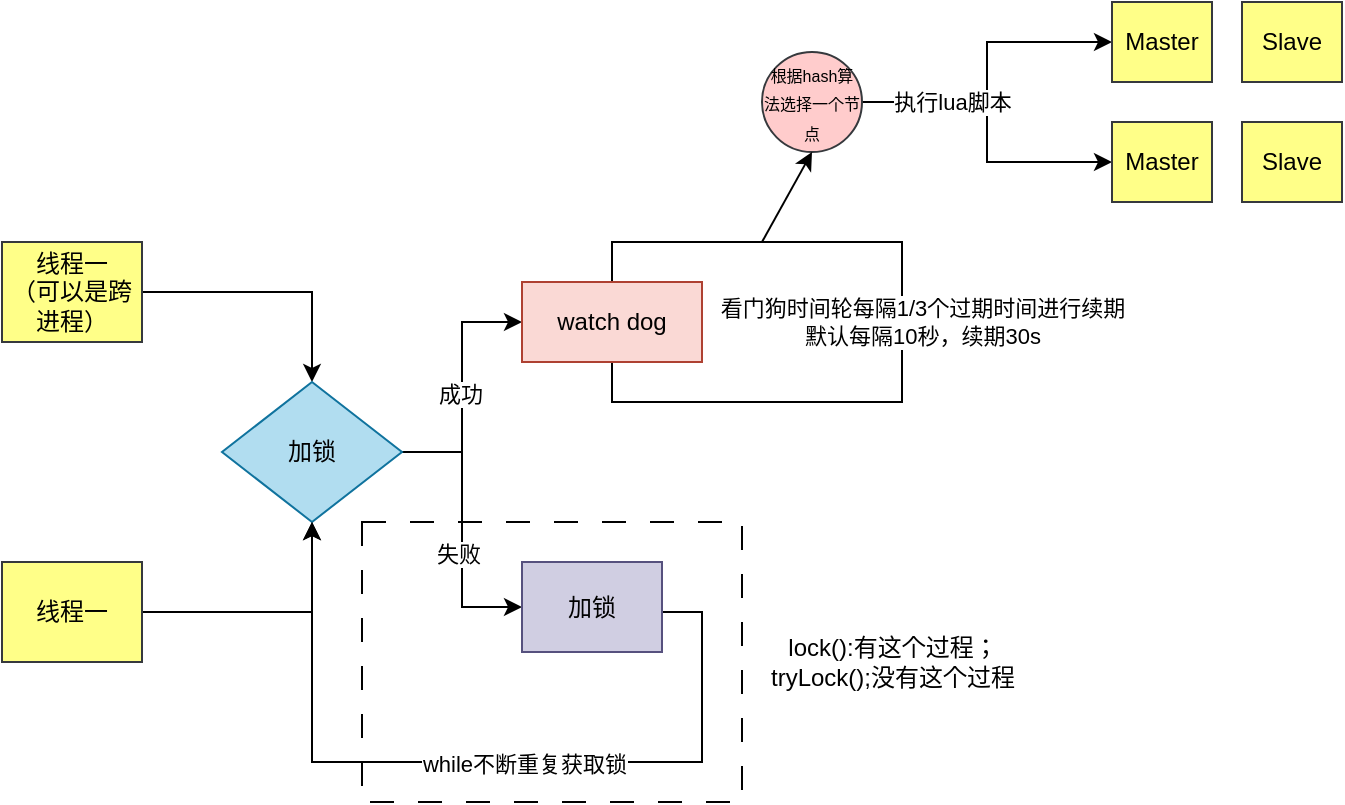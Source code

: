 <mxfile version="22.1.5" type="github">
  <diagram name="第 1 页" id="iQ_usFgtPqKP_RYvm1IJ">
    <mxGraphModel dx="1221" dy="630" grid="1" gridSize="10" guides="1" tooltips="1" connect="1" arrows="1" fold="1" page="1" pageScale="1" pageWidth="827" pageHeight="1169" math="0" shadow="0">
      <root>
        <mxCell id="0" />
        <mxCell id="1" parent="0" />
        <mxCell id="o1KPP4Mogv6wumGw7es5-2" value="" style="rounded=0;whiteSpace=wrap;html=1;dashed=1;dashPattern=12 12;" vertex="1" parent="1">
          <mxGeometry x="380" y="260" width="190" height="140" as="geometry" />
        </mxCell>
        <mxCell id="Ut30w5_9yVYEiOyrPQ8h-3" style="edgeStyle=orthogonalEdgeStyle;rounded=0;orthogonalLoop=1;jettySize=auto;html=1;entryX=0.5;entryY=0;entryDx=0;entryDy=0;" parent="1" source="Ut30w5_9yVYEiOyrPQ8h-1" target="Ut30w5_9yVYEiOyrPQ8h-2" edge="1">
          <mxGeometry relative="1" as="geometry" />
        </mxCell>
        <mxCell id="Ut30w5_9yVYEiOyrPQ8h-1" value="线程一&lt;br&gt;（可以是跨进程）" style="rounded=0;whiteSpace=wrap;html=1;fillColor=#ffff88;strokeColor=#36393d;" parent="1" vertex="1">
          <mxGeometry x="200" y="120" width="70" height="50" as="geometry" />
        </mxCell>
        <mxCell id="Ut30w5_9yVYEiOyrPQ8h-9" style="edgeStyle=orthogonalEdgeStyle;rounded=0;orthogonalLoop=1;jettySize=auto;html=1;entryX=0;entryY=0.5;entryDx=0;entryDy=0;" parent="1" source="Ut30w5_9yVYEiOyrPQ8h-2" target="Ut30w5_9yVYEiOyrPQ8h-13" edge="1">
          <mxGeometry relative="1" as="geometry">
            <mxPoint x="470" y="155" as="targetPoint" />
          </mxGeometry>
        </mxCell>
        <mxCell id="Ut30w5_9yVYEiOyrPQ8h-10" value="成功" style="edgeLabel;html=1;align=center;verticalAlign=middle;resizable=0;points=[];" parent="Ut30w5_9yVYEiOyrPQ8h-9" vertex="1" connectable="0">
          <mxGeometry x="-0.052" y="1" relative="1" as="geometry">
            <mxPoint as="offset" />
          </mxGeometry>
        </mxCell>
        <mxCell id="Ut30w5_9yVYEiOyrPQ8h-16" style="edgeStyle=orthogonalEdgeStyle;rounded=0;orthogonalLoop=1;jettySize=auto;html=1;entryX=0;entryY=0.5;entryDx=0;entryDy=0;" parent="1" source="Ut30w5_9yVYEiOyrPQ8h-2" target="Ut30w5_9yVYEiOyrPQ8h-17" edge="1">
          <mxGeometry relative="1" as="geometry">
            <mxPoint x="430" y="310" as="targetPoint" />
          </mxGeometry>
        </mxCell>
        <mxCell id="Ut30w5_9yVYEiOyrPQ8h-18" value="失败" style="edgeLabel;html=1;align=center;verticalAlign=middle;resizable=0;points=[];" parent="Ut30w5_9yVYEiOyrPQ8h-16" vertex="1" connectable="0">
          <mxGeometry x="0.172" y="-2" relative="1" as="geometry">
            <mxPoint as="offset" />
          </mxGeometry>
        </mxCell>
        <mxCell id="Ut30w5_9yVYEiOyrPQ8h-2" value="加锁" style="rhombus;whiteSpace=wrap;html=1;fillColor=#b1ddf0;strokeColor=#10739e;" parent="1" vertex="1">
          <mxGeometry x="310" y="190" width="90" height="70" as="geometry" />
        </mxCell>
        <mxCell id="Ut30w5_9yVYEiOyrPQ8h-5" style="edgeStyle=orthogonalEdgeStyle;rounded=0;orthogonalLoop=1;jettySize=auto;html=1;entryX=0.5;entryY=1;entryDx=0;entryDy=0;" parent="1" source="Ut30w5_9yVYEiOyrPQ8h-4" target="Ut30w5_9yVYEiOyrPQ8h-2" edge="1">
          <mxGeometry relative="1" as="geometry" />
        </mxCell>
        <mxCell id="Ut30w5_9yVYEiOyrPQ8h-4" value="线程一" style="rounded=0;whiteSpace=wrap;html=1;fillColor=#ffff88;strokeColor=#36393d;" parent="1" vertex="1">
          <mxGeometry x="200" y="280" width="70" height="50" as="geometry" />
        </mxCell>
        <mxCell id="Ut30w5_9yVYEiOyrPQ8h-21" style="edgeStyle=orthogonalEdgeStyle;rounded=0;orthogonalLoop=1;jettySize=auto;html=1;entryX=0.5;entryY=0;entryDx=0;entryDy=0;" parent="1" source="Ut30w5_9yVYEiOyrPQ8h-13" target="Ut30w5_9yVYEiOyrPQ8h-13" edge="1">
          <mxGeometry relative="1" as="geometry">
            <mxPoint x="570" y="90" as="targetPoint" />
            <Array as="points">
              <mxPoint x="505" y="120" />
              <mxPoint x="650" y="120" />
              <mxPoint x="650" y="200" />
              <mxPoint x="505" y="200" />
            </Array>
          </mxGeometry>
        </mxCell>
        <mxCell id="Ut30w5_9yVYEiOyrPQ8h-23" value="看门狗时间轮每隔1/3个过期时间进行续期&lt;br&gt;默认每隔10秒，续期30s" style="edgeLabel;html=1;align=center;verticalAlign=middle;resizable=0;points=[];" parent="Ut30w5_9yVYEiOyrPQ8h-21" vertex="1" connectable="0">
          <mxGeometry x="-0.126" y="4" relative="1" as="geometry">
            <mxPoint x="6" y="8" as="offset" />
          </mxGeometry>
        </mxCell>
        <mxCell id="Ut30w5_9yVYEiOyrPQ8h-13" value="watch dog" style="rounded=0;whiteSpace=wrap;html=1;fillColor=#fad9d5;strokeColor=#ae4132;" parent="1" vertex="1">
          <mxGeometry x="460" y="140" width="90" height="40" as="geometry" />
        </mxCell>
        <mxCell id="Ut30w5_9yVYEiOyrPQ8h-20" style="edgeStyle=orthogonalEdgeStyle;rounded=0;orthogonalLoop=1;jettySize=auto;html=1;entryX=0.5;entryY=1;entryDx=0;entryDy=0;" parent="1" source="Ut30w5_9yVYEiOyrPQ8h-17" target="Ut30w5_9yVYEiOyrPQ8h-2" edge="1">
          <mxGeometry relative="1" as="geometry">
            <Array as="points">
              <mxPoint x="550" y="305" />
              <mxPoint x="550" y="380" />
              <mxPoint x="355" y="380" />
            </Array>
          </mxGeometry>
        </mxCell>
        <mxCell id="o1KPP4Mogv6wumGw7es5-1" value="while不断重复获取锁" style="edgeLabel;html=1;align=center;verticalAlign=middle;resizable=0;points=[];" vertex="1" connectable="0" parent="Ut30w5_9yVYEiOyrPQ8h-20">
          <mxGeometry x="0.008" y="1" relative="1" as="geometry">
            <mxPoint x="22" as="offset" />
          </mxGeometry>
        </mxCell>
        <mxCell id="Ut30w5_9yVYEiOyrPQ8h-17" value="加锁" style="rounded=0;whiteSpace=wrap;html=1;fillColor=#d0cee2;strokeColor=#56517e;" parent="1" vertex="1">
          <mxGeometry x="460" y="280" width="70" height="45" as="geometry" />
        </mxCell>
        <mxCell id="o1KPP4Mogv6wumGw7es5-5" value="lock():有这个过程；&lt;br&gt;tryLock();没有这个过程" style="text;html=1;align=center;verticalAlign=middle;resizable=0;points=[];autosize=1;strokeColor=none;fillColor=none;" vertex="1" parent="1">
          <mxGeometry x="570" y="310" width="150" height="40" as="geometry" />
        </mxCell>
        <mxCell id="o1KPP4Mogv6wumGw7es5-21" style="edgeStyle=orthogonalEdgeStyle;rounded=0;orthogonalLoop=1;jettySize=auto;html=1;entryX=0;entryY=0.5;entryDx=0;entryDy=0;" edge="1" parent="1" source="o1KPP4Mogv6wumGw7es5-7" target="o1KPP4Mogv6wumGw7es5-17">
          <mxGeometry relative="1" as="geometry" />
        </mxCell>
        <mxCell id="o1KPP4Mogv6wumGw7es5-22" style="edgeStyle=orthogonalEdgeStyle;rounded=0;orthogonalLoop=1;jettySize=auto;html=1;entryX=0;entryY=0.5;entryDx=0;entryDy=0;" edge="1" parent="1" source="o1KPP4Mogv6wumGw7es5-7" target="o1KPP4Mogv6wumGw7es5-12">
          <mxGeometry relative="1" as="geometry" />
        </mxCell>
        <mxCell id="o1KPP4Mogv6wumGw7es5-23" value="执行lua脚本" style="edgeLabel;html=1;align=center;verticalAlign=middle;resizable=0;points=[];" vertex="1" connectable="0" parent="o1KPP4Mogv6wumGw7es5-22">
          <mxGeometry x="-0.707" y="1" relative="1" as="geometry">
            <mxPoint x="22" y="1" as="offset" />
          </mxGeometry>
        </mxCell>
        <mxCell id="o1KPP4Mogv6wumGw7es5-7" value="&lt;font style=&quot;font-size: 8px;&quot;&gt;根据hash算法选择一个节点&lt;/font&gt;" style="ellipse;whiteSpace=wrap;html=1;aspect=fixed;fillColor=#ffcccc;strokeColor=#36393d;" vertex="1" parent="1">
          <mxGeometry x="580" y="25" width="50" height="50" as="geometry" />
        </mxCell>
        <mxCell id="o1KPP4Mogv6wumGw7es5-12" value="Master" style="rounded=0;whiteSpace=wrap;html=1;fillColor=#ffff88;strokeColor=#36393d;" vertex="1" parent="1">
          <mxGeometry x="755" y="60" width="50" height="40" as="geometry" />
        </mxCell>
        <mxCell id="o1KPP4Mogv6wumGw7es5-16" value="Slave" style="rounded=0;whiteSpace=wrap;html=1;fillColor=#ffff88;strokeColor=#36393d;" vertex="1" parent="1">
          <mxGeometry x="820" y="60" width="50" height="40" as="geometry" />
        </mxCell>
        <mxCell id="o1KPP4Mogv6wumGw7es5-17" value="Master" style="rounded=0;whiteSpace=wrap;html=1;fillColor=#ffff88;strokeColor=#36393d;" vertex="1" parent="1">
          <mxGeometry x="755" width="50" height="40" as="geometry" />
        </mxCell>
        <mxCell id="o1KPP4Mogv6wumGw7es5-18" value="Slave" style="rounded=0;whiteSpace=wrap;html=1;fillColor=#ffff88;strokeColor=#36393d;" vertex="1" parent="1">
          <mxGeometry x="820" width="50" height="40" as="geometry" />
        </mxCell>
        <mxCell id="o1KPP4Mogv6wumGw7es5-20" value="" style="endArrow=classic;html=1;rounded=0;entryX=0.5;entryY=1;entryDx=0;entryDy=0;" edge="1" parent="1" target="o1KPP4Mogv6wumGw7es5-7">
          <mxGeometry width="50" height="50" relative="1" as="geometry">
            <mxPoint x="580" y="120" as="sourcePoint" />
            <mxPoint x="630" y="70" as="targetPoint" />
          </mxGeometry>
        </mxCell>
      </root>
    </mxGraphModel>
  </diagram>
</mxfile>
